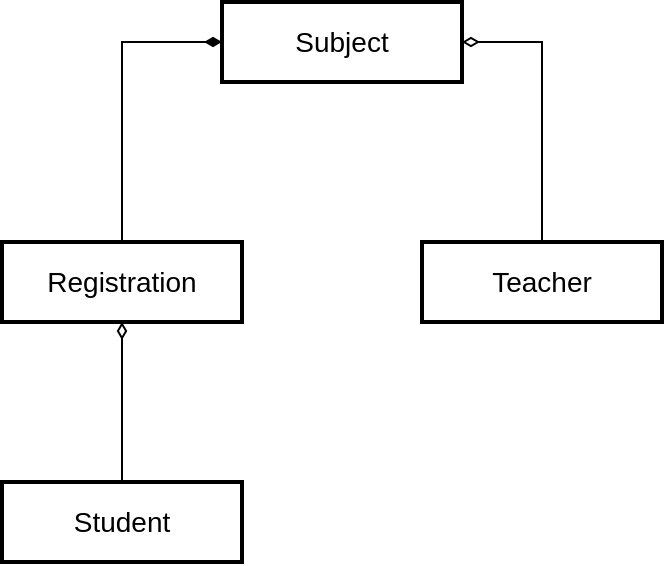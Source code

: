 <mxfile version="11.2.5" type="device" pages="2"><diagram id="ILJVdmj5F_cAwTqfeJ1s" name="Basic Idea"><mxGraphModel dx="365" dy="491" grid="1" gridSize="10" guides="1" tooltips="1" connect="1" arrows="1" fold="1" page="1" pageScale="1" pageWidth="1169" pageHeight="827" math="0" shadow="0"><root><mxCell id="0"/><mxCell id="1" parent="0"/><mxCell id="BfquF3-dToCbVW-WfJzq-10" style="edgeStyle=orthogonalEdgeStyle;rounded=0;orthogonalLoop=1;jettySize=auto;html=1;entryX=0.5;entryY=0;entryDx=0;entryDy=0;endArrow=none;endFill=0;startArrow=diamondThin;startFill=0;" edge="1" parent="1" source="BfquF3-dToCbVW-WfJzq-5" target="BfquF3-dToCbVW-WfJzq-6"><mxGeometry relative="1" as="geometry"/></mxCell><mxCell id="BfquF3-dToCbVW-WfJzq-11" style="edgeStyle=orthogonalEdgeStyle;rounded=0;orthogonalLoop=1;jettySize=auto;html=1;entryX=0;entryY=0.5;entryDx=0;entryDy=0;endArrow=diamondThin;endFill=1;" edge="1" parent="1" source="BfquF3-dToCbVW-WfJzq-5" target="BfquF3-dToCbVW-WfJzq-7"><mxGeometry relative="1" as="geometry"/></mxCell><mxCell id="BfquF3-dToCbVW-WfJzq-5" value="Registration" style="strokeWidth=2;whiteSpace=wrap;html=1;align=center;fontSize=14;" vertex="1" parent="1"><mxGeometry x="180" y="160" width="120" height="40" as="geometry"/></mxCell><mxCell id="BfquF3-dToCbVW-WfJzq-6" value="Student" style="strokeWidth=2;whiteSpace=wrap;html=1;align=center;fontSize=14;" vertex="1" parent="1"><mxGeometry x="180" y="280" width="120" height="40" as="geometry"/></mxCell><mxCell id="BfquF3-dToCbVW-WfJzq-7" value="Subject" style="strokeWidth=2;whiteSpace=wrap;html=1;align=center;fontSize=14;" vertex="1" parent="1"><mxGeometry x="290" y="40" width="120" height="40" as="geometry"/></mxCell><mxCell id="BfquF3-dToCbVW-WfJzq-14" style="edgeStyle=orthogonalEdgeStyle;rounded=0;orthogonalLoop=1;jettySize=auto;html=1;entryX=1;entryY=0.5;entryDx=0;entryDy=0;endArrow=diamondThin;endFill=0;" edge="1" parent="1" source="BfquF3-dToCbVW-WfJzq-9" target="BfquF3-dToCbVW-WfJzq-7"><mxGeometry relative="1" as="geometry"/></mxCell><mxCell id="BfquF3-dToCbVW-WfJzq-9" value="Teacher" style="strokeWidth=2;whiteSpace=wrap;html=1;align=center;fontSize=14;" vertex="1" parent="1"><mxGeometry x="390" y="160" width="120" height="40" as="geometry"/></mxCell></root></mxGraphModel></diagram><diagram id="b_SAkG5QpWwJoa71SFbz" name="UML"><mxGraphModel dx="1068" dy="708" grid="1" gridSize="10" guides="1" tooltips="1" connect="1" arrows="1" fold="1" page="1" pageScale="1" pageWidth="1169" pageHeight="827" math="0" shadow="0"><root><mxCell id="gnbTMLwGStm5Xg2cLdzE-0"/><mxCell id="gnbTMLwGStm5Xg2cLdzE-1" parent="gnbTMLwGStm5Xg2cLdzE-0"/><mxCell id="Y724RJVuSTOa7kxEPkQx-0" value="Registration" style="swimlane;fontStyle=1;align=center;verticalAlign=top;childLayout=stackLayout;horizontal=1;startSize=26;horizontalStack=0;resizeParent=1;resizeParentMax=0;resizeLast=0;collapsible=1;marginBottom=0;" vertex="1" parent="gnbTMLwGStm5Xg2cLdzE-1"><mxGeometry x="70" y="395" width="160" height="112" as="geometry"/></mxCell><mxCell id="Y724RJVuSTOa7kxEPkQx-1" value="- regId : String" style="text;strokeColor=none;fillColor=none;align=left;verticalAlign=top;spacingLeft=4;spacingRight=4;overflow=hidden;rotatable=0;points=[[0,0.5],[1,0.5]];portConstraint=eastwest;" vertex="1" parent="Y724RJVuSTOa7kxEPkQx-0"><mxGeometry y="26" width="160" height="26" as="geometry"/></mxCell><mxCell id="cZJB1mEVu7XiFZdpkD7K-32" value="- student : Student" style="text;strokeColor=none;fillColor=none;align=left;verticalAlign=top;spacingLeft=4;spacingRight=4;overflow=hidden;rotatable=0;points=[[0,0.5],[1,0.5]];portConstraint=eastwest;" vertex="1" parent="Y724RJVuSTOa7kxEPkQx-0"><mxGeometry y="52" width="160" height="26" as="geometry"/></mxCell><mxCell id="Y724RJVuSTOa7kxEPkQx-2" value="" style="line;strokeWidth=1;fillColor=none;align=left;verticalAlign=middle;spacingTop=-1;spacingLeft=3;spacingRight=3;rotatable=0;labelPosition=right;points=[];portConstraint=eastwest;" vertex="1" parent="Y724RJVuSTOa7kxEPkQx-0"><mxGeometry y="78" width="160" height="8" as="geometry"/></mxCell><mxCell id="Y724RJVuSTOa7kxEPkQx-3" value="+ method(type): type" style="text;strokeColor=none;fillColor=none;align=left;verticalAlign=top;spacingLeft=4;spacingRight=4;overflow=hidden;rotatable=0;points=[[0,0.5],[1,0.5]];portConstraint=eastwest;" vertex="1" parent="Y724RJVuSTOa7kxEPkQx-0"><mxGeometry y="86" width="160" height="26" as="geometry"/></mxCell><mxCell id="cZJB1mEVu7XiFZdpkD7K-7" style="edgeStyle=orthogonalEdgeStyle;rounded=0;orthogonalLoop=1;jettySize=auto;html=1;entryX=0.5;entryY=0;entryDx=0;entryDy=0;endArrow=none;endFill=0;startArrow=diamondThin;startFill=0;" edge="1" parent="gnbTMLwGStm5Xg2cLdzE-1" source="Y724RJVuSTOa7kxEPkQx-0" target="cZJB1mEVu7XiFZdpkD7K-22"><mxGeometry relative="1" as="geometry"/></mxCell><mxCell id="cZJB1mEVu7XiFZdpkD7K-8" style="edgeStyle=orthogonalEdgeStyle;rounded=0;orthogonalLoop=1;jettySize=auto;html=1;endArrow=diamondThin;endFill=1;exitX=0.5;exitY=0;exitDx=0;exitDy=0;" edge="1" parent="gnbTMLwGStm5Xg2cLdzE-1" source="Y724RJVuSTOa7kxEPkQx-0" target="cZJB1mEVu7XiFZdpkD7K-14"><mxGeometry relative="1" as="geometry"><Array as="points"><mxPoint x="150" y="353"/><mxPoint x="306" y="353"/></Array></mxGeometry></mxCell><mxCell id="cZJB1mEVu7XiFZdpkD7K-12" style="edgeStyle=orthogonalEdgeStyle;rounded=0;orthogonalLoop=1;jettySize=auto;html=1;endArrow=diamondThin;endFill=0;" edge="1" parent="gnbTMLwGStm5Xg2cLdzE-1" source="cZJB1mEVu7XiFZdpkD7K-18" target="cZJB1mEVu7XiFZdpkD7K-14"><mxGeometry relative="1" as="geometry"><Array as="points"><mxPoint x="470" y="353"/><mxPoint x="330" y="353"/></Array></mxGeometry></mxCell><mxCell id="cZJB1mEVu7XiFZdpkD7K-56" style="edgeStyle=orthogonalEdgeStyle;rounded=0;orthogonalLoop=1;jettySize=auto;html=1;startArrow=none;startFill=0;endArrow=diamondThin;endFill=1;" edge="1" parent="gnbTMLwGStm5Xg2cLdzE-1" source="cZJB1mEVu7XiFZdpkD7K-14" target="cZJB1mEVu7XiFZdpkD7K-51"><mxGeometry relative="1" as="geometry"/></mxCell><mxCell id="cZJB1mEVu7XiFZdpkD7K-14" value="Subject" style="swimlane;fontStyle=1;align=center;verticalAlign=top;childLayout=stackLayout;horizontal=1;startSize=26;horizontalStack=0;resizeParent=1;resizeParentMax=0;resizeLast=0;collapsible=1;marginBottom=0;" vertex="1" parent="gnbTMLwGStm5Xg2cLdzE-1"><mxGeometry x="200" y="206" width="210" height="112" as="geometry"/></mxCell><mxCell id="cZJB1mEVu7XiFZdpkD7K-27" value="- registrations : Registration[]" style="text;strokeColor=none;fillColor=none;align=left;verticalAlign=top;spacingLeft=4;spacingRight=4;overflow=hidden;rotatable=0;points=[[0,0.5],[1,0.5]];portConstraint=eastwest;" vertex="1" parent="cZJB1mEVu7XiFZdpkD7K-14"><mxGeometry y="26" width="210" height="26" as="geometry"/></mxCell><mxCell id="cZJB1mEVu7XiFZdpkD7K-28" value="- teacher : Teacher" style="text;strokeColor=none;fillColor=none;align=left;verticalAlign=top;spacingLeft=4;spacingRight=4;overflow=hidden;rotatable=0;points=[[0,0.5],[1,0.5]];portConstraint=eastwest;" vertex="1" parent="cZJB1mEVu7XiFZdpkD7K-14"><mxGeometry y="52" width="210" height="26" as="geometry"/></mxCell><mxCell id="cZJB1mEVu7XiFZdpkD7K-16" value="" style="line;strokeWidth=1;fillColor=none;align=left;verticalAlign=middle;spacingTop=-1;spacingLeft=3;spacingRight=3;rotatable=0;labelPosition=right;points=[];portConstraint=eastwest;" vertex="1" parent="cZJB1mEVu7XiFZdpkD7K-14"><mxGeometry y="78" width="210" height="8" as="geometry"/></mxCell><mxCell id="cZJB1mEVu7XiFZdpkD7K-17" value="+ method(type): type" style="text;strokeColor=none;fillColor=none;align=left;verticalAlign=top;spacingLeft=4;spacingRight=4;overflow=hidden;rotatable=0;points=[[0,0.5],[1,0.5]];portConstraint=eastwest;" vertex="1" parent="cZJB1mEVu7XiFZdpkD7K-14"><mxGeometry y="86" width="210" height="26" as="geometry"/></mxCell><mxCell id="cZJB1mEVu7XiFZdpkD7K-64" style="edgeStyle=orthogonalEdgeStyle;rounded=0;orthogonalLoop=1;jettySize=auto;html=1;startArrow=none;startFill=0;endArrow=block;endFill=0;" edge="1" parent="gnbTMLwGStm5Xg2cLdzE-1" source="cZJB1mEVu7XiFZdpkD7K-18" target="cZJB1mEVu7XiFZdpkD7K-57"><mxGeometry relative="1" as="geometry"/></mxCell><mxCell id="cZJB1mEVu7XiFZdpkD7K-18" value="Teacher" style="swimlane;fontStyle=1;align=center;verticalAlign=top;childLayout=stackLayout;horizontal=1;startSize=26;horizontalStack=0;resizeParent=1;resizeParentMax=0;resizeLast=0;collapsible=1;marginBottom=0;" vertex="1" parent="gnbTMLwGStm5Xg2cLdzE-1"><mxGeometry x="379.762" y="632" width="160" height="86" as="geometry"/></mxCell><mxCell id="cZJB1mEVu7XiFZdpkD7K-50" value="- qualification : String" style="text;strokeColor=none;fillColor=none;align=left;verticalAlign=top;spacingLeft=4;spacingRight=4;overflow=hidden;rotatable=0;points=[[0,0.5],[1,0.5]];portConstraint=eastwest;" vertex="1" parent="cZJB1mEVu7XiFZdpkD7K-18"><mxGeometry y="26" width="160" height="26" as="geometry"/></mxCell><mxCell id="cZJB1mEVu7XiFZdpkD7K-20" value="" style="line;strokeWidth=1;fillColor=none;align=left;verticalAlign=middle;spacingTop=-1;spacingLeft=3;spacingRight=3;rotatable=0;labelPosition=right;points=[];portConstraint=eastwest;" vertex="1" parent="cZJB1mEVu7XiFZdpkD7K-18"><mxGeometry y="52" width="160" height="8" as="geometry"/></mxCell><mxCell id="cZJB1mEVu7XiFZdpkD7K-21" value="+ method(type): type" style="text;strokeColor=none;fillColor=none;align=left;verticalAlign=top;spacingLeft=4;spacingRight=4;overflow=hidden;rotatable=0;points=[[0,0.5],[1,0.5]];portConstraint=eastwest;" vertex="1" parent="cZJB1mEVu7XiFZdpkD7K-18"><mxGeometry y="60" width="160" height="26" as="geometry"/></mxCell><mxCell id="cZJB1mEVu7XiFZdpkD7K-63" style="edgeStyle=orthogonalEdgeStyle;rounded=0;orthogonalLoop=1;jettySize=auto;html=1;startArrow=none;startFill=0;endArrow=block;endFill=0;" edge="1" parent="gnbTMLwGStm5Xg2cLdzE-1" source="cZJB1mEVu7XiFZdpkD7K-22" target="cZJB1mEVu7XiFZdpkD7K-57"><mxGeometry relative="1" as="geometry"><Array as="points"><mxPoint x="150" y="770"/></Array></mxGeometry></mxCell><mxCell id="cZJB1mEVu7XiFZdpkD7K-22" value="Student" style="swimlane;fontStyle=1;align=center;verticalAlign=top;childLayout=stackLayout;horizontal=1;startSize=26;horizontalStack=0;resizeParent=1;resizeParentMax=0;resizeLast=0;collapsible=1;marginBottom=0;" vertex="1" parent="gnbTMLwGStm5Xg2cLdzE-1"><mxGeometry x="69.762" y="625" width="160" height="86" as="geometry"/></mxCell><mxCell id="cZJB1mEVu7XiFZdpkD7K-34" value="- contactNumber : String" style="text;strokeColor=none;fillColor=none;align=left;verticalAlign=top;spacingLeft=4;spacingRight=4;overflow=hidden;rotatable=0;points=[[0,0.5],[1,0.5]];portConstraint=eastwest;" vertex="1" parent="cZJB1mEVu7XiFZdpkD7K-22"><mxGeometry y="26" width="160" height="26" as="geometry"/></mxCell><mxCell id="cZJB1mEVu7XiFZdpkD7K-24" value="" style="line;strokeWidth=1;fillColor=none;align=left;verticalAlign=middle;spacingTop=-1;spacingLeft=3;spacingRight=3;rotatable=0;labelPosition=right;points=[];portConstraint=eastwest;" vertex="1" parent="cZJB1mEVu7XiFZdpkD7K-22"><mxGeometry y="52" width="160" height="8" as="geometry"/></mxCell><mxCell id="cZJB1mEVu7XiFZdpkD7K-25" value="+ method(type): type" style="text;strokeColor=none;fillColor=none;align=left;verticalAlign=top;spacingLeft=4;spacingRight=4;overflow=hidden;rotatable=0;points=[[0,0.5],[1,0.5]];portConstraint=eastwest;" vertex="1" parent="cZJB1mEVu7XiFZdpkD7K-22"><mxGeometry y="60" width="160" height="26" as="geometry"/></mxCell><mxCell id="cZJB1mEVu7XiFZdpkD7K-41" style="edgeStyle=orthogonalEdgeStyle;rounded=0;orthogonalLoop=1;jettySize=auto;html=1;startArrow=none;startFill=0;endArrow=diamondThin;endFill=1;" edge="1" parent="gnbTMLwGStm5Xg2cLdzE-1" source="cZJB1mEVu7XiFZdpkD7K-36" target="cZJB1mEVu7XiFZdpkD7K-22"><mxGeometry relative="1" as="geometry"/></mxCell><mxCell id="cZJB1mEVu7XiFZdpkD7K-36" value="Name" style="swimlane;fontStyle=1;align=center;verticalAlign=top;childLayout=stackLayout;horizontal=1;startSize=26;horizontalStack=0;resizeParent=1;resizeParentMax=0;resizeLast=0;collapsible=1;marginBottom=0;" vertex="1" parent="gnbTMLwGStm5Xg2cLdzE-1"><mxGeometry x="380" y="834" width="160" height="112" as="geometry"/></mxCell><mxCell id="cZJB1mEVu7XiFZdpkD7K-37" value="- first : String" style="text;strokeColor=none;fillColor=none;align=left;verticalAlign=top;spacingLeft=4;spacingRight=4;overflow=hidden;rotatable=0;points=[[0,0.5],[1,0.5]];portConstraint=eastwest;" vertex="1" parent="cZJB1mEVu7XiFZdpkD7K-36"><mxGeometry y="26" width="160" height="26" as="geometry"/></mxCell><mxCell id="cZJB1mEVu7XiFZdpkD7K-40" value="- last : String" style="text;strokeColor=none;fillColor=none;align=left;verticalAlign=top;spacingLeft=4;spacingRight=4;overflow=hidden;rotatable=0;points=[[0,0.5],[1,0.5]];portConstraint=eastwest;" vertex="1" parent="cZJB1mEVu7XiFZdpkD7K-36"><mxGeometry y="52" width="160" height="26" as="geometry"/></mxCell><mxCell id="cZJB1mEVu7XiFZdpkD7K-38" value="" style="line;strokeWidth=1;fillColor=none;align=left;verticalAlign=middle;spacingTop=-1;spacingLeft=3;spacingRight=3;rotatable=0;labelPosition=right;points=[];portConstraint=eastwest;" vertex="1" parent="cZJB1mEVu7XiFZdpkD7K-36"><mxGeometry y="78" width="160" height="8" as="geometry"/></mxCell><mxCell id="cZJB1mEVu7XiFZdpkD7K-39" value="+ method(type): type" style="text;strokeColor=none;fillColor=none;align=left;verticalAlign=top;spacingLeft=4;spacingRight=4;overflow=hidden;rotatable=0;points=[[0,0.5],[1,0.5]];portConstraint=eastwest;" vertex="1" parent="cZJB1mEVu7XiFZdpkD7K-36"><mxGeometry y="86" width="160" height="26" as="geometry"/></mxCell><mxCell id="cZJB1mEVu7XiFZdpkD7K-42" style="edgeStyle=orthogonalEdgeStyle;rounded=0;orthogonalLoop=1;jettySize=auto;html=1;startArrow=none;startFill=0;endArrow=diamondThin;endFill=1;" edge="1" parent="gnbTMLwGStm5Xg2cLdzE-1" source="cZJB1mEVu7XiFZdpkD7K-36" target="cZJB1mEVu7XiFZdpkD7K-18"><mxGeometry relative="1" as="geometry"/></mxCell><mxCell id="cZJB1mEVu7XiFZdpkD7K-51" value="TuitionCenter" style="swimlane;fontStyle=1;align=center;verticalAlign=top;childLayout=stackLayout;horizontal=1;startSize=26;horizontalStack=0;resizeParent=1;resizeParentMax=0;resizeLast=0;collapsible=1;marginBottom=0;" vertex="1" parent="gnbTMLwGStm5Xg2cLdzE-1"><mxGeometry x="200" y="30" width="210" height="112" as="geometry"/></mxCell><mxCell id="cZJB1mEVu7XiFZdpkD7K-52" value="- name : String" style="text;strokeColor=none;fillColor=none;align=left;verticalAlign=top;spacingLeft=4;spacingRight=4;overflow=hidden;rotatable=0;points=[[0,0.5],[1,0.5]];portConstraint=eastwest;" vertex="1" parent="cZJB1mEVu7XiFZdpkD7K-51"><mxGeometry y="26" width="210" height="26" as="geometry"/></mxCell><mxCell id="cZJB1mEVu7XiFZdpkD7K-53" value="- subjects : Subect[]" style="text;strokeColor=none;fillColor=none;align=left;verticalAlign=top;spacingLeft=4;spacingRight=4;overflow=hidden;rotatable=0;points=[[0,0.5],[1,0.5]];portConstraint=eastwest;" vertex="1" parent="cZJB1mEVu7XiFZdpkD7K-51"><mxGeometry y="52" width="210" height="26" as="geometry"/></mxCell><mxCell id="cZJB1mEVu7XiFZdpkD7K-54" value="" style="line;strokeWidth=1;fillColor=none;align=left;verticalAlign=middle;spacingTop=-1;spacingLeft=3;spacingRight=3;rotatable=0;labelPosition=right;points=[];portConstraint=eastwest;" vertex="1" parent="cZJB1mEVu7XiFZdpkD7K-51"><mxGeometry y="78" width="210" height="8" as="geometry"/></mxCell><mxCell id="cZJB1mEVu7XiFZdpkD7K-55" value="+ method(type): type" style="text;strokeColor=none;fillColor=none;align=left;verticalAlign=top;spacingLeft=4;spacingRight=4;overflow=hidden;rotatable=0;points=[[0,0.5],[1,0.5]];portConstraint=eastwest;" vertex="1" parent="cZJB1mEVu7XiFZdpkD7K-51"><mxGeometry y="86" width="210" height="26" as="geometry"/></mxCell><mxCell id="cZJB1mEVu7XiFZdpkD7K-57" value="Person" style="swimlane;fontStyle=1;align=center;verticalAlign=top;childLayout=stackLayout;horizontal=1;startSize=26;horizontalStack=0;resizeParent=1;resizeParentMax=0;resizeLast=0;collapsible=1;marginBottom=0;" vertex="1" parent="gnbTMLwGStm5Xg2cLdzE-1"><mxGeometry x="689.762" y="664" width="160" height="112" as="geometry"/></mxCell><mxCell id="cZJB1mEVu7XiFZdpkD7K-58" value="- ic : String" style="text;strokeColor=none;fillColor=none;align=left;verticalAlign=top;spacingLeft=4;spacingRight=4;overflow=hidden;rotatable=0;points=[[0,0.5],[1,0.5]];portConstraint=eastwest;" vertex="1" parent="cZJB1mEVu7XiFZdpkD7K-57"><mxGeometry y="26" width="160" height="26" as="geometry"/></mxCell><mxCell id="cZJB1mEVu7XiFZdpkD7K-59" value="- name : Name" style="text;strokeColor=none;fillColor=none;align=left;verticalAlign=top;spacingLeft=4;spacingRight=4;overflow=hidden;rotatable=0;points=[[0,0.5],[1,0.5]];portConstraint=eastwest;" vertex="1" parent="cZJB1mEVu7XiFZdpkD7K-57"><mxGeometry y="52" width="160" height="26" as="geometry"/></mxCell><mxCell id="cZJB1mEVu7XiFZdpkD7K-61" value="" style="line;strokeWidth=1;fillColor=none;align=left;verticalAlign=middle;spacingTop=-1;spacingLeft=3;spacingRight=3;rotatable=0;labelPosition=right;points=[];portConstraint=eastwest;" vertex="1" parent="cZJB1mEVu7XiFZdpkD7K-57"><mxGeometry y="78" width="160" height="8" as="geometry"/></mxCell><mxCell id="cZJB1mEVu7XiFZdpkD7K-62" value="+ method(type): type" style="text;strokeColor=none;fillColor=none;align=left;verticalAlign=top;spacingLeft=4;spacingRight=4;overflow=hidden;rotatable=0;points=[[0,0.5],[1,0.5]];portConstraint=eastwest;" vertex="1" parent="cZJB1mEVu7XiFZdpkD7K-57"><mxGeometry y="86" width="160" height="26" as="geometry"/></mxCell></root></mxGraphModel></diagram></mxfile>